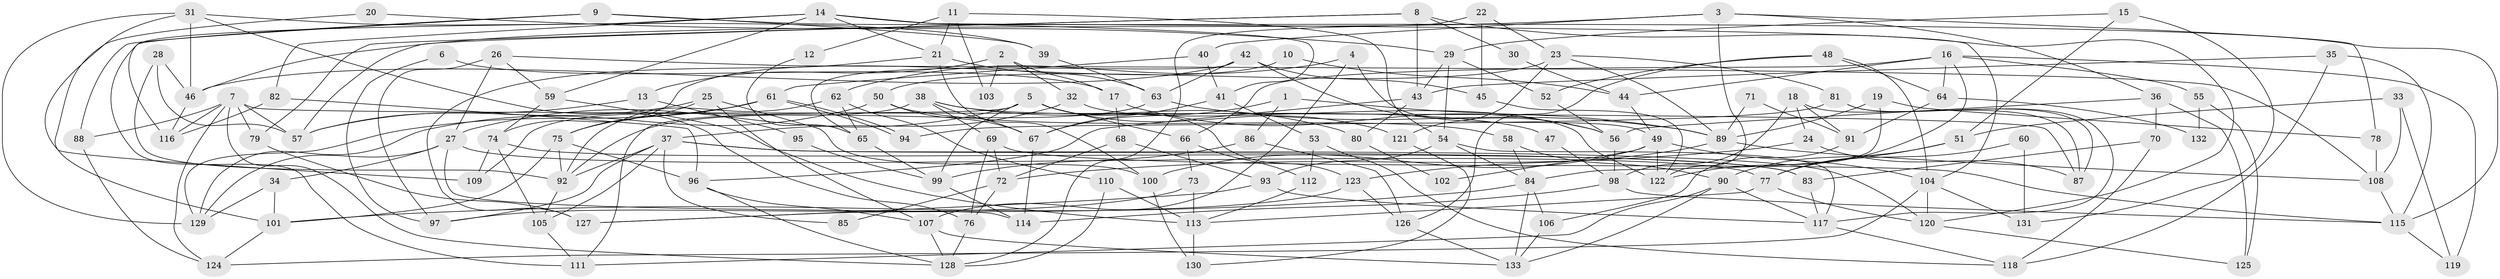 // Generated by graph-tools (version 1.1) at 2025/50/03/09/25 03:50:10]
// undirected, 133 vertices, 266 edges
graph export_dot {
graph [start="1"]
  node [color=gray90,style=filled];
  1;
  2;
  3;
  4;
  5;
  6;
  7;
  8;
  9;
  10;
  11;
  12;
  13;
  14;
  15;
  16;
  17;
  18;
  19;
  20;
  21;
  22;
  23;
  24;
  25;
  26;
  27;
  28;
  29;
  30;
  31;
  32;
  33;
  34;
  35;
  36;
  37;
  38;
  39;
  40;
  41;
  42;
  43;
  44;
  45;
  46;
  47;
  48;
  49;
  50;
  51;
  52;
  53;
  54;
  55;
  56;
  57;
  58;
  59;
  60;
  61;
  62;
  63;
  64;
  65;
  66;
  67;
  68;
  69;
  70;
  71;
  72;
  73;
  74;
  75;
  76;
  77;
  78;
  79;
  80;
  81;
  82;
  83;
  84;
  85;
  86;
  87;
  88;
  89;
  90;
  91;
  92;
  93;
  94;
  95;
  96;
  97;
  98;
  99;
  100;
  101;
  102;
  103;
  104;
  105;
  106;
  107;
  108;
  109;
  110;
  111;
  112;
  113;
  114;
  115;
  116;
  117;
  118;
  119;
  120;
  121;
  122;
  123;
  124;
  125;
  126;
  127;
  128;
  129;
  130;
  131;
  132;
  133;
  1 -- 67;
  1 -- 89;
  1 -- 86;
  2 -- 32;
  2 -- 17;
  2 -- 13;
  2 -- 103;
  3 -- 46;
  3 -- 122;
  3 -- 36;
  3 -- 40;
  3 -- 78;
  4 -- 62;
  4 -- 107;
  4 -- 49;
  5 -- 123;
  5 -- 111;
  5 -- 27;
  5 -- 66;
  5 -- 99;
  5 -- 121;
  6 -- 97;
  6 -- 17;
  7 -- 57;
  7 -- 124;
  7 -- 79;
  7 -- 87;
  7 -- 88;
  7 -- 116;
  7 -- 128;
  8 -- 120;
  8 -- 43;
  8 -- 30;
  8 -- 57;
  8 -- 79;
  9 -- 115;
  9 -- 88;
  9 -- 39;
  9 -- 116;
  10 -- 44;
  10 -- 74;
  11 -- 54;
  11 -- 21;
  11 -- 12;
  11 -- 103;
  12 -- 65;
  13 -- 57;
  13 -- 95;
  14 -- 41;
  14 -- 82;
  14 -- 21;
  14 -- 59;
  14 -- 104;
  14 -- 111;
  15 -- 51;
  15 -- 29;
  15 -- 131;
  16 -- 64;
  16 -- 119;
  16 -- 44;
  16 -- 55;
  16 -- 66;
  16 -- 122;
  17 -- 68;
  17 -- 56;
  18 -- 87;
  18 -- 98;
  18 -- 24;
  18 -- 91;
  19 -- 89;
  19 -- 78;
  19 -- 84;
  20 -- 101;
  20 -- 29;
  21 -- 100;
  21 -- 63;
  21 -- 127;
  22 -- 45;
  22 -- 128;
  22 -- 23;
  23 -- 121;
  23 -- 50;
  23 -- 81;
  23 -- 89;
  24 -- 72;
  24 -- 87;
  25 -- 75;
  25 -- 57;
  25 -- 100;
  25 -- 107;
  26 -- 108;
  26 -- 97;
  26 -- 27;
  26 -- 59;
  27 -- 34;
  27 -- 77;
  27 -- 114;
  27 -- 129;
  28 -- 92;
  28 -- 46;
  28 -- 57;
  29 -- 54;
  29 -- 52;
  29 -- 43;
  30 -- 44;
  31 -- 39;
  31 -- 129;
  31 -- 46;
  31 -- 76;
  31 -- 109;
  32 -- 37;
  32 -- 122;
  33 -- 108;
  33 -- 51;
  33 -- 119;
  34 -- 129;
  34 -- 101;
  35 -- 118;
  35 -- 115;
  35 -- 43;
  36 -- 70;
  36 -- 56;
  36 -- 125;
  37 -- 83;
  37 -- 105;
  37 -- 85;
  37 -- 92;
  37 -- 97;
  37 -- 120;
  38 -- 67;
  38 -- 109;
  38 -- 47;
  38 -- 69;
  38 -- 80;
  39 -- 63;
  40 -- 61;
  40 -- 41;
  41 -- 67;
  41 -- 53;
  42 -- 63;
  42 -- 46;
  42 -- 45;
  42 -- 56;
  42 -- 65;
  43 -- 80;
  43 -- 96;
  44 -- 49;
  45 -- 122;
  46 -- 116;
  47 -- 98;
  48 -- 104;
  48 -- 126;
  48 -- 52;
  48 -- 64;
  49 -- 104;
  49 -- 100;
  49 -- 102;
  49 -- 122;
  50 -- 58;
  50 -- 67;
  50 -- 129;
  51 -- 77;
  51 -- 90;
  52 -- 56;
  53 -- 112;
  53 -- 118;
  54 -- 93;
  54 -- 84;
  54 -- 117;
  55 -- 125;
  55 -- 132;
  56 -- 98;
  58 -- 84;
  58 -- 90;
  59 -- 74;
  59 -- 113;
  60 -- 77;
  60 -- 131;
  61 -- 94;
  61 -- 94;
  61 -- 129;
  61 -- 75;
  62 -- 92;
  62 -- 65;
  62 -- 110;
  63 -- 92;
  63 -- 89;
  64 -- 91;
  64 -- 132;
  65 -- 99;
  66 -- 73;
  66 -- 112;
  67 -- 114;
  68 -- 93;
  68 -- 72;
  69 -- 76;
  69 -- 72;
  69 -- 115;
  70 -- 83;
  70 -- 118;
  71 -- 91;
  71 -- 89;
  72 -- 76;
  72 -- 85;
  73 -- 113;
  73 -- 97;
  74 -- 105;
  74 -- 83;
  74 -- 109;
  75 -- 96;
  75 -- 92;
  75 -- 101;
  76 -- 128;
  77 -- 113;
  77 -- 120;
  78 -- 108;
  79 -- 127;
  80 -- 102;
  81 -- 87;
  81 -- 94;
  81 -- 117;
  82 -- 116;
  82 -- 96;
  83 -- 117;
  84 -- 101;
  84 -- 106;
  84 -- 133;
  86 -- 126;
  86 -- 99;
  88 -- 124;
  89 -- 108;
  89 -- 123;
  90 -- 117;
  90 -- 133;
  90 -- 111;
  91 -- 106;
  92 -- 105;
  93 -- 127;
  93 -- 117;
  95 -- 99;
  96 -- 107;
  96 -- 128;
  98 -- 114;
  98 -- 115;
  99 -- 114;
  100 -- 130;
  101 -- 124;
  104 -- 120;
  104 -- 124;
  104 -- 131;
  105 -- 111;
  106 -- 133;
  107 -- 128;
  107 -- 133;
  108 -- 115;
  110 -- 128;
  110 -- 113;
  112 -- 113;
  113 -- 130;
  115 -- 119;
  117 -- 118;
  120 -- 125;
  121 -- 130;
  123 -- 127;
  123 -- 126;
  126 -- 133;
}
